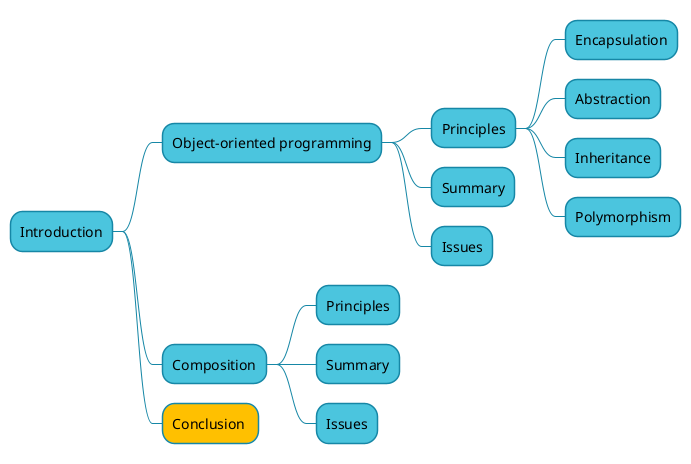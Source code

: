 @startmindmap

skinparam BackGroundColor #00000000

<style>
mindmapDiagram {
    node {
        BackgroundColor #4bc5de
        LineColor #1687a6
    }
    .current {
      BackGroundColor #ffc000
    }
    arrow {
      LineColor #1687a6
    }
}
</style>
* Introduction
** Object-oriented programming
*** Principles
**** Encapsulation
**** Abstraction
**** Inheritance
**** Polymorphism
*** Summary
*** Issues
** Composition
*** Principles
*** Summary
*** Issues
** Conclusion <<current>>
@endmindmap
